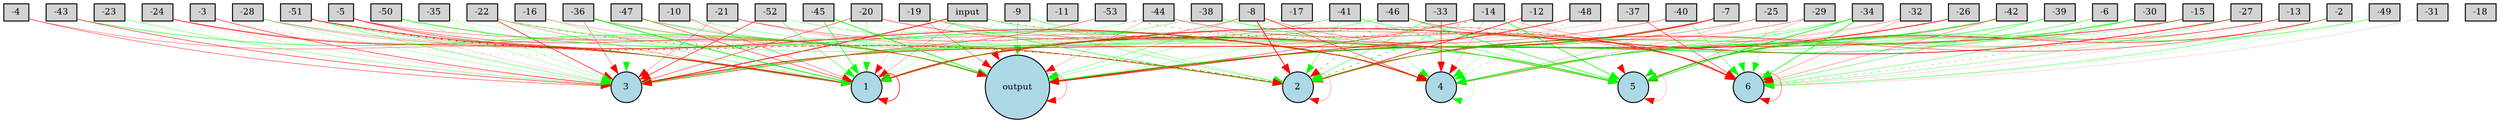 digraph {
	node [fontsize=9 height=0.2 shape=circle width=0.2]
	input [fillcolor=lightgray shape=box style=filled]
	-2 [fillcolor=lightgray shape=box style=filled]
	-3 [fillcolor=lightgray shape=box style=filled]
	-4 [fillcolor=lightgray shape=box style=filled]
	-5 [fillcolor=lightgray shape=box style=filled]
	-6 [fillcolor=lightgray shape=box style=filled]
	-7 [fillcolor=lightgray shape=box style=filled]
	-8 [fillcolor=lightgray shape=box style=filled]
	-9 [fillcolor=lightgray shape=box style=filled]
	-10 [fillcolor=lightgray shape=box style=filled]
	-11 [fillcolor=lightgray shape=box style=filled]
	-12 [fillcolor=lightgray shape=box style=filled]
	-13 [fillcolor=lightgray shape=box style=filled]
	-14 [fillcolor=lightgray shape=box style=filled]
	-15 [fillcolor=lightgray shape=box style=filled]
	-16 [fillcolor=lightgray shape=box style=filled]
	-17 [fillcolor=lightgray shape=box style=filled]
	-18 [fillcolor=lightgray shape=box style=filled]
	-19 [fillcolor=lightgray shape=box style=filled]
	-20 [fillcolor=lightgray shape=box style=filled]
	-21 [fillcolor=lightgray shape=box style=filled]
	-22 [fillcolor=lightgray shape=box style=filled]
	-23 [fillcolor=lightgray shape=box style=filled]
	-24 [fillcolor=lightgray shape=box style=filled]
	-25 [fillcolor=lightgray shape=box style=filled]
	-26 [fillcolor=lightgray shape=box style=filled]
	-27 [fillcolor=lightgray shape=box style=filled]
	-28 [fillcolor=lightgray shape=box style=filled]
	-29 [fillcolor=lightgray shape=box style=filled]
	-30 [fillcolor=lightgray shape=box style=filled]
	-31 [fillcolor=lightgray shape=box style=filled]
	-32 [fillcolor=lightgray shape=box style=filled]
	-33 [fillcolor=lightgray shape=box style=filled]
	-34 [fillcolor=lightgray shape=box style=filled]
	-35 [fillcolor=lightgray shape=box style=filled]
	-36 [fillcolor=lightgray shape=box style=filled]
	-37 [fillcolor=lightgray shape=box style=filled]
	-38 [fillcolor=lightgray shape=box style=filled]
	-39 [fillcolor=lightgray shape=box style=filled]
	-40 [fillcolor=lightgray shape=box style=filled]
	-41 [fillcolor=lightgray shape=box style=filled]
	-42 [fillcolor=lightgray shape=box style=filled]
	-43 [fillcolor=lightgray shape=box style=filled]
	-44 [fillcolor=lightgray shape=box style=filled]
	-45 [fillcolor=lightgray shape=box style=filled]
	-46 [fillcolor=lightgray shape=box style=filled]
	-47 [fillcolor=lightgray shape=box style=filled]
	-48 [fillcolor=lightgray shape=box style=filled]
	-49 [fillcolor=lightgray shape=box style=filled]
	-50 [fillcolor=lightgray shape=box style=filled]
	-51 [fillcolor=lightgray shape=box style=filled]
	-52 [fillcolor=lightgray shape=box style=filled]
	-53 [fillcolor=lightgray shape=box style=filled]
	output [fillcolor=lightblue style=filled]
	1 [fillcolor=lightblue style=filled]
	2 [fillcolor=lightblue style=filled]
	3 [fillcolor=lightblue style=filled]
	4 [fillcolor=lightblue style=filled]
	5 [fillcolor=lightblue style=filled]
	6 [fillcolor=lightblue style=filled]
	-44 -> 4 [color=green penwidth=0.1269790352992406 style=solid]
	-15 -> 5 [color=green penwidth=0.2643934544958296 style=solid]
	-13 -> 5 [color=red penwidth=0.3763107639096791 style=solid]
	-46 -> 1 [color=green penwidth=0.2672360834133708 style=solid]
	-27 -> 1 [color=red penwidth=0.7613551534104174 style=solid]
	-24 -> output [color=red penwidth=0.21066981322242734 style=solid]
	-22 -> 3 [color=red penwidth=0.5790106041369916 style=solid]
	-47 -> output [color=red penwidth=0.18969002904807136 style=solid]
	-44 -> 3 [color=green penwidth=0.2356906846330874 style=solid]
	-10 -> 1 [color=red penwidth=0.31932986921914314 style=solid]
	-38 -> 3 [color=green penwidth=0.24194025668549313 style=solid]
	-20 -> 5 [color=red penwidth=0.1559123919562864 style=solid]
	-28 -> 3 [color=green penwidth=0.2216138519214203 style=solid]
	-8 -> 1 [color=red penwidth=0.3425778664603082 style=solid]
	-25 -> 6 [color=green penwidth=0.2620172984693425 style=solid]
	-52 -> 1 [color=green penwidth=0.42719552996724 style=solid]
	-49 -> 4 [color=green penwidth=0.1305930486539828 style=solid]
	-12 -> 4 [color=green penwidth=0.16892684645479883 style=solid]
	-6 -> 5 [color=green penwidth=0.1831692349794515 style=solid]
	-19 -> output [color=red penwidth=0.35573910540468034 style=solid]
	-15 -> 6 [color=red penwidth=0.275389375635144 style=dotted]
	5 -> 5 [color=red penwidth=0.19558407503916148 style=solid]
	-34 -> 2 [color=green penwidth=0.18239317513449704 style=solid]
	input -> 6 [color=green penwidth=0.6088803540027713 style=dotted]
	-28 -> 1 [color=red penwidth=0.2523219571988101 style=solid]
	-11 -> 2 [color=green penwidth=0.10942971021223209 style=dotted]
	-7 -> 6 [color=green penwidth=0.16662006063750312 style=solid]
	-28 -> output [color=red penwidth=0.20121568405171975 style=solid]
	-41 -> 6 [color=green penwidth=0.29369236867764925 style=solid]
	-46 -> output [color=green penwidth=0.19202915477066623 style=solid]
	-46 -> 6 [color=red penwidth=0.369948308471826 style=solid]
	-19 -> 3 [color=green penwidth=0.21236671539001312 style=dotted]
	-19 -> 1 [color=red penwidth=0.15181476332010066 style=solid]
	-12 -> 2 [color=red penwidth=0.6675748001137949 style=solid]
	4 -> 4 [color=green penwidth=0.1769037457262992 style=solid]
	-22 -> 2 [color=red penwidth=0.4475314521184641 style=dotted]
	-43 -> output [color=green penwidth=0.5347337083572777 style=solid]
	-36 -> 2 [color=red penwidth=0.25306192566656294 style=solid]
	-25 -> 4 [color=red penwidth=0.16666214470338175 style=solid]
	-42 -> 5 [color=red penwidth=0.2930212739795772 style=solid]
	-34 -> 1 [color=green penwidth=0.14700816705983816 style=solid]
	-22 -> output [color=green penwidth=0.23609330658611127 style=solid]
	-36 -> output [color=green penwidth=0.23000933258273418 style=solid]
	-6 -> 4 [color=green penwidth=0.39877771226173886 style=solid]
	-50 -> 3 [color=green penwidth=0.21259839166631422 style=solid]
	-7 -> 1 [color=red penwidth=0.7074611488717568 style=solid]
	-14 -> 2 [color=green penwidth=0.9654916221582956 style=dotted]
	-46 -> 5 [color=green penwidth=0.5520793573210231 style=solid]
	-14 -> 3 [color=red penwidth=0.23123608875385016 style=solid]
	input -> 1 [color=red penwidth=0.23703259670605942 style=solid]
	input -> output [color=red penwidth=0.11999876252998418 style=solid]
	-24 -> 3 [color=red penwidth=0.11527914606717748 style=solid]
	-8 -> output [color=green penwidth=0.3246455051217466 style=solid]
	-27 -> 5 [color=red penwidth=0.1003380911633293 style=dotted]
	-38 -> 1 [color=green penwidth=0.246389657534551 style=dotted]
	-22 -> 5 [color=green penwidth=0.2997697288699548 style=solid]
	-20 -> 4 [color=red penwidth=0.38417959732553597 style=solid]
	-52 -> 5 [color=green penwidth=0.282561362842893 style=solid]
	-38 -> 5 [color=green penwidth=0.4109225578388772 style=solid]
	-50 -> output [color=red penwidth=0.15281184826178854 style=solid]
	-19 -> 2 [color=green penwidth=0.5147943419701629 style=solid]
	-53 -> 6 [color=red penwidth=0.39378968286622495 style=dotted]
	-33 -> 2 [color=green penwidth=0.4119637725535781 style=solid]
	-47 -> 5 [color=green penwidth=0.30103344220547734 style=solid]
	-43 -> 3 [color=red penwidth=0.4962965194434684 style=solid]
	-42 -> 4 [color=green penwidth=0.2821212139616898 style=solid]
	-35 -> 4 [color=green penwidth=0.17238192243442002 style=solid]
	-41 -> 1 [color=red penwidth=0.21220651656534006 style=solid]
	-31 -> 6 [color=red penwidth=0.11494269653295122 style=solid]
	-33 -> 4 [color=red penwidth=0.5808952117959509 style=solid]
	-7 -> 4 [color=red penwidth=0.20447117661501904 style=solid]
	-32 -> 4 [color=red penwidth=0.14791085602851387 style=solid]
	-30 -> 6 [color=green penwidth=0.36837199591175995 style=solid]
	-40 -> 6 [color=green penwidth=0.4145509360618975 style=solid]
	-25 -> 2 [color=green penwidth=0.11364589380908625 style=solid]
	-45 -> 1 [color=green penwidth=0.5876732803508264 style=solid]
	-30 -> 5 [color=green penwidth=0.4313581291330164 style=solid]
	-34 -> 6 [color=green penwidth=0.6474851410800734 style=solid]
	-19 -> 6 [color=red penwidth=0.25994280878312676 style=solid]
	2 -> 2 [color=red penwidth=0.2255693321573822 style=solid]
	-5 -> output [color=red penwidth=0.4229005704571507 style=solid]
	-41 -> 2 [color=green penwidth=0.3242531387695361 style=solid]
	-13 -> 4 [color=green penwidth=0.1754335361590581 style=solid]
	-51 -> 4 [color=red penwidth=0.6863479295863599 style=solid]
	-17 -> 4 [color=red penwidth=0.20274980695057981 style=dotted]
	-28 -> 4 [color=green penwidth=0.20664123879060253 style=solid]
	-3 -> 3 [color=red penwidth=0.5022566488990489 style=solid]
	-48 -> 3 [color=green penwidth=0.16504344630128276 style=solid]
	-38 -> 6 [color=green penwidth=0.14436826476882705 style=solid]
	-41 -> 5 [color=green penwidth=0.3012029338928584 style=solid]
	-48 -> 5 [color=red penwidth=0.2556536574494235 style=dotted]
	-51 -> 3 [color=green penwidth=0.364291827562784 style=solid]
	-21 -> 2 [color=red penwidth=0.27214724236317617 style=solid]
	-21 -> 4 [color=red penwidth=0.3685261084820709 style=solid]
	-7 -> output [color=green penwidth=0.6415643512159379 style=solid]
	-44 -> 6 [color=red penwidth=0.3911911628916991 style=solid]
	-47 -> 1 [color=red penwidth=0.4553477865888258 style=solid]
	-26 -> output [color=red penwidth=0.7956302564249076 style=solid]
	-52 -> 3 [color=red penwidth=0.5617820099735418 style=solid]
	-5 -> 3 [color=red penwidth=0.12024222295186422 style=solid]
	-22 -> 1 [color=red penwidth=0.2665135471983062 style=solid]
	-5 -> 6 [color=red penwidth=0.30099938822216427 style=solid]
	-8 -> 5 [color=red penwidth=0.3284390995602885 style=solid]
	-34 -> 5 [color=green penwidth=0.7430427400348426 style=solid]
	-39 -> 4 [color=green penwidth=0.29485933779360446 style=solid]
	-32 -> output [color=red penwidth=0.19643867343060895 style=solid]
	-49 -> 6 [color=green penwidth=0.12087792622560734 style=solid]
	-14 -> 5 [color=green penwidth=0.6384611669136642 style=solid]
	-44 -> output [color=red penwidth=0.1915108570263679 style=solid]
	output -> output [color=red penwidth=0.2969931007589397 style=solid]
	-13 -> 2 [color=red penwidth=0.25278011490553914 style=solid]
	-32 -> 6 [color=red penwidth=0.23796139907780206 style=solid]
	-40 -> 1 [color=red penwidth=0.38144969585211874 style=solid]
	-16 -> 1 [color=green penwidth=0.29873808756313913 style=solid]
	-53 -> 3 [color=red penwidth=0.4088482076687594 style=solid]
	-10 -> 2 [color=green penwidth=0.2750602351367249 style=solid]
	1 -> 1 [color=red penwidth=0.649093083567073 style=solid]
	6 -> 6 [color=red penwidth=0.3460231972711803 style=solid]
	-48 -> 4 [color=green penwidth=0.41317476985902124 style=dotted]
	-41 -> 3 [color=green penwidth=0.27940392581814655 style=solid]
	-16 -> output [color=red penwidth=0.11530800086416608 style=solid]
	-37 -> 6 [color=red penwidth=0.448290787305746 style=solid]
	-45 -> 4 [color=green penwidth=0.10436247757368514 style=solid]
	-17 -> output [color=green penwidth=0.2382964295042372 style=solid]
	-47 -> 2 [color=green penwidth=0.2431630127701478 style=solid]
	-8 -> 2 [color=red penwidth=0.7770693693153122 style=solid]
	-14 -> 6 [color=red penwidth=0.23881974488169086 style=solid]
	-2 -> 5 [color=red penwidth=0.5394824857086945 style=solid]
	-34 -> 4 [color=green penwidth=0.4007558704652796 style=solid]
	-52 -> 4 [color=red penwidth=0.2352696749097042 style=dotted]
	-5 -> 1 [color=red penwidth=0.5411732640953117 style=solid]
	-8 -> 4 [color=red penwidth=0.48243169506954586 style=solid]
	-26 -> 6 [color=green penwidth=0.10269145813347033 style=solid]
	-7 -> 5 [color=green penwidth=0.1612375874123521 style=dotted]
	-2 -> 2 [color=red penwidth=0.41886460957757254 style=solid]
	-15 -> 3 [color=red penwidth=0.6676532811710211 style=solid]
	input -> 4 [color=red penwidth=0.21042767781440408 style=solid]
	-9 -> 5 [color=green penwidth=0.32745987469683135 style=solid]
	-4 -> 1 [color=red penwidth=0.3041540008624025 style=solid]
	-46 -> 2 [color=red penwidth=0.43137475107614565 style=dotted]
	-41 -> 4 [color=green penwidth=0.21357936293997581 style=solid]
	-9 -> 2 [color=green penwidth=0.26964392144000393 style=solid]
	-42 -> 2 [color=green penwidth=0.3805559944038033 style=solid]
	-45 -> output [color=green penwidth=0.7665189628226653 style=solid]
	-26 -> 2 [color=red penwidth=0.2149231389735829 style=solid]
	-14 -> output [color=red penwidth=0.4443569145676908 style=solid]
	-21 -> 3 [color=red penwidth=0.2571028263405456 style=solid]
	-25 -> output [color=red penwidth=0.3158532499998924 style=solid]
	-20 -> 3 [color=red penwidth=0.43252027596284404 style=solid]
	-27 -> 6 [color=green penwidth=0.28340024025428734 style=solid]
	-23 -> output [color=green penwidth=0.1802552786548391 style=dotted]
	-36 -> 3 [color=red penwidth=0.29946902179150253 style=solid]
	-51 -> 1 [color=green penwidth=0.37671497069904925 style=solid]
	-42 -> output [color=green penwidth=0.4367134072561082 style=solid]
	-7 -> 2 [color=red penwidth=0.47958755144721743 style=solid]
	-37 -> 1 [color=red penwidth=0.1388875435248914 style=solid]
	-19 -> 4 [color=green penwidth=0.118899842575101 style=solid]
	-39 -> 6 [color=green penwidth=0.39254867018258044 style=solid]
	-29 -> 4 [color=red penwidth=0.16747627083577582 style=solid]
	-3 -> 2 [color=red penwidth=0.1895558180281401 style=dotted]
	-9 -> 1 [color=green penwidth=0.1842476733412484 style=solid]
	-16 -> 2 [color=red penwidth=0.12752415846314885 style=solid]
	-4 -> 3 [color=red penwidth=0.40015621505325827 style=solid]
	input -> 2 [color=green penwidth=0.31227755324004414 style=solid]
	-39 -> output [color=green penwidth=0.3004076008835015 style=solid]
	-36 -> 5 [color=green penwidth=0.14883234600423334 style=solid]
	-29 -> 2 [color=red penwidth=0.2517678892011229 style=solid]
	-48 -> output [color=red penwidth=0.7148138280964239 style=solid]
	-36 -> 1 [color=green penwidth=0.8477767352998887 style=solid]
	-47 -> 3 [color=green penwidth=0.16150580020441652 style=solid]
	-42 -> 6 [color=red penwidth=0.2808594362319987 style=solid]
	-49 -> 5 [color=green penwidth=0.3800773693337747 style=solid]
	-30 -> 4 [color=green penwidth=0.4411385560226887 style=solid]
	-14 -> 4 [color=red penwidth=0.1862499962983205 style=solid]
	-29 -> 5 [color=red penwidth=0.19094657216738237 style=solid]
	-50 -> 4 [color=green penwidth=0.6318890556368657 style=solid]
	-24 -> 1 [color=red penwidth=0.6669259387424161 style=solid]
	-23 -> 3 [color=green penwidth=0.3268377482062016 style=solid]
	-30 -> output [color=green penwidth=0.5156361905052829 style=solid]
	-13 -> 6 [color=red penwidth=0.1149022300304656 style=solid]
	-26 -> 5 [color=green penwidth=0.2598957088212739 style=dotted]
	-48 -> 6 [color=red penwidth=0.17380544367968226 style=dotted]
	-20 -> 1 [color=green penwidth=0.26276108013761135 style=solid]
	-9 -> output [color=green penwidth=0.324134198986245 style=solid]
	input -> 3 [color=red penwidth=0.8589257372213902 style=solid]
	-2 -> 6 [color=green penwidth=0.3397643482667706 style=solid]
	-51 -> 2 [color=red penwidth=0.7634948959838868 style=dotted]
	-35 -> 3 [color=green penwidth=0.18859302342819856 style=solid]
}
